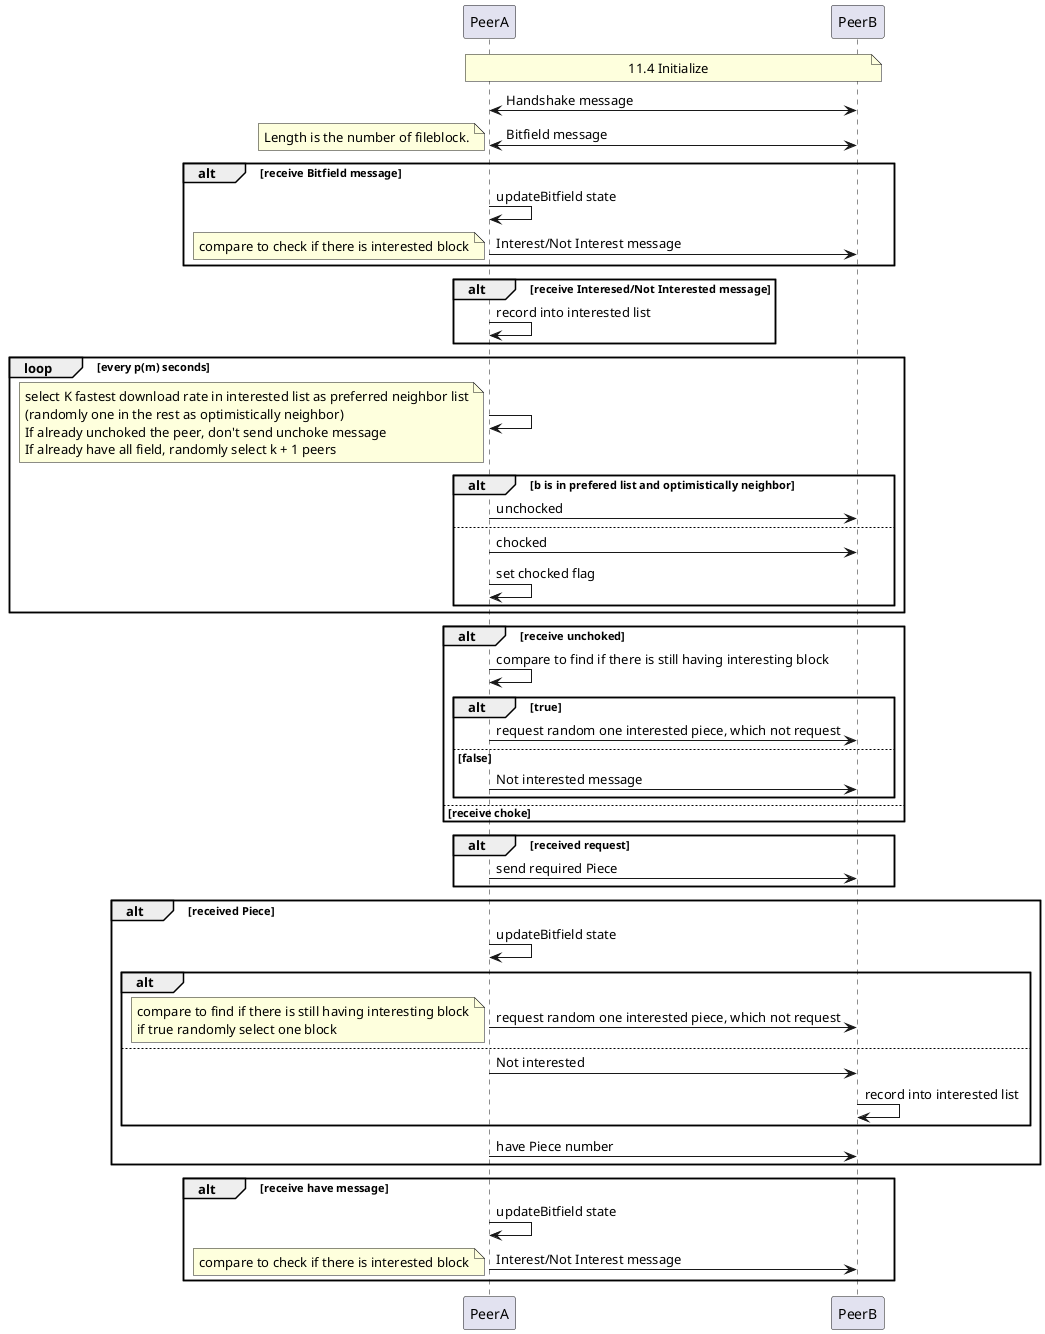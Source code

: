 @startuml
participant PeerA as a
participant PeerB as b

note over a, b
	11.4 Initialize
end note

a <-> b: Handshake message
a <-> b: Bitfield message
alt receive Bitfield message
	
	note left
	Length is the number of fileblock.
	end note

	
	a -> a: updateBitfield state
	
	a -> b: Interest/Not Interest message
	note left
	compare to check if there is interested block
	end note
end alt

alt receive Interesed/Not Interested message
	a -> a: record into interested list
end alt

loop every p(m) seconds
	a -> a: 
	note left
	select K fastest download rate in interested list as preferred neighbor list
	(randomly one in the rest as optimistically neighbor)
	If already unchoked the peer, don't send unchoke message
	If already have all field, randomly select k + 1 peers
	end note
	
	alt b is in prefered list and optimistically neighbor
		a -> b: unchocked
	else
		a -> b: chocked
		a -> a: set chocked flag
	end alt

end loop


alt receive unchoked
	
	a -> a: compare to find if there is still having interesting block
	alt true
		a -> b: request random one interested piece, which not request
	else false
		a -> b: Not interested message
	
	end alt
	
	
else receive choke
end alt

alt received request
	 a -> b: send required Piece
	 
end alt

alt received Piece
	a -> a: updateBitfield state
	
	alt
		a -> b: request random one interested piece, which not request
		note left
		compare to find if there is still having interesting block
		if true randomly select one block
		end note
	else
		a -> b: Not interested
		b -> b: record into interested list
	end alt

	a -> b: have Piece number
	
end alt

alt receive have message
	a -> a: updateBitfield state
	a -> b: Interest/Not Interest message
	note left
	compare to check if there is interested block
	end note
end alt


@enduml
